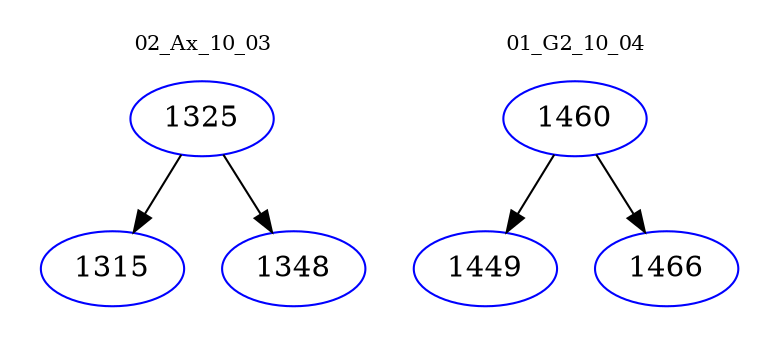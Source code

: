 digraph{
subgraph cluster_0 {
color = white
label = "02_Ax_10_03";
fontsize=10;
T0_1325 [label="1325", color="blue"]
T0_1325 -> T0_1315 [color="black"]
T0_1315 [label="1315", color="blue"]
T0_1325 -> T0_1348 [color="black"]
T0_1348 [label="1348", color="blue"]
}
subgraph cluster_1 {
color = white
label = "01_G2_10_04";
fontsize=10;
T1_1460 [label="1460", color="blue"]
T1_1460 -> T1_1449 [color="black"]
T1_1449 [label="1449", color="blue"]
T1_1460 -> T1_1466 [color="black"]
T1_1466 [label="1466", color="blue"]
}
}
